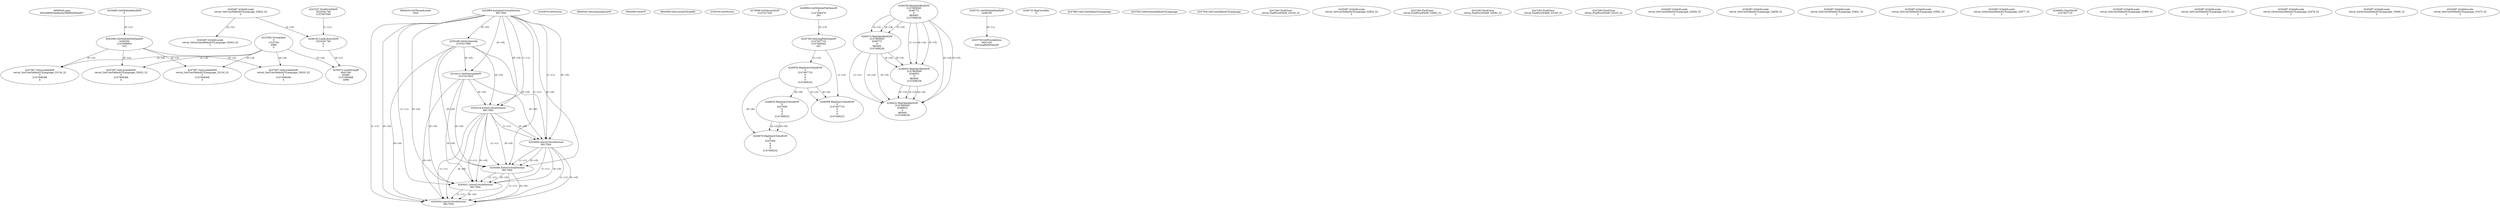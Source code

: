 // Global SCDG with merge call
digraph {
	0 [label="6850628.main
000cddb6834a9ea3a36fbf0e940aa9c7"]
	1 [label="4254480.GetModuleHandleW
0"]
	2 [label="6844434.SetThreadLocale
1024"]
	3 [label="4243965.InitializeCriticalSection
6917004"]
	4 [label="4243979.GetVersion
"]
	5 [label="4250188.GetSystemInfo
2147417660"]
	3 -> 5 [label="(0-->0)"]
	6 [label="6844540.GetCommandLineW
"]
	7 [label="4214413.GetStartupInfoW
2147417624"]
	3 -> 7 [label="(0-->0)"]
	5 -> 7 [label="(0-->0)"]
	8 [label="6844560.GetACP
"]
	9 [label="6844580.GetCurrentThreadId
"]
	10 [label="4250204.GetVersion
"]
	11 [label="4276690.GetVersionExW
2147417420"]
	12 [label="4243306.GetModuleFileNameW
4194304
2147408904
522"]
	1 -> 12 [label="(0-->1)"]
	13 [label="4248064.GetModuleFileNameW
0
2147408370
261"]
	14 [label="4215383.VirtualAlloc
0
1310704
4096
4"]
	15 [label="4246338.RegOpenKeyExW
2147483649
4246772
0
983065
2147408236"]
	16 [label="4245741.GetModuleHandleW
4246160"]
	17 [label="4245758.GetProcAddress
9441320
GetLongPathNameW"]
	16 -> 17 [label="(0-->1)"]
	18 [label="4245785.GetLongPathNameW
2147407710
2147406542
261"]
	13 -> 18 [label="(3-->3)"]
	19 [label="4246556.RegQueryValueExW
0
2147407710
0
0
0
2147408232"]
	18 -> 19 [label="(1-->2)"]
	20 [label="4246635.RegQueryValueExW
0
4247000
0
0
0
2147408232"]
	19 -> 20 [label="(6-->6)"]
	21 [label="4246722.RegCloseKey
0"]
	22 [label="4247883.GetUserDefaultUILanguage
"]
	23 [label="4245418.EnterCriticalSection
6917004"]
	3 -> 23 [label="(1-->1)"]
	3 -> 23 [label="(0-->0)"]
	5 -> 23 [label="(0-->0)"]
	7 -> 23 [label="(0-->0)"]
	24 [label="4245469.LeaveCriticalSection
6917004"]
	3 -> 24 [label="(1-->1)"]
	23 -> 24 [label="(1-->1)"]
	3 -> 24 [label="(0-->0)"]
	5 -> 24 [label="(0-->0)"]
	7 -> 24 [label="(0-->0)"]
	23 -> 24 [label="(0-->0)"]
	25 [label="4245487.IsValidLocale
retval_GetUserDefaultUILanguage_32842_32
2"]
	26 [label="4245580.EnterCriticalSection
6917004"]
	3 -> 26 [label="(1-->1)"]
	23 -> 26 [label="(1-->1)"]
	24 -> 26 [label="(1-->1)"]
	3 -> 26 [label="(0-->0)"]
	5 -> 26 [label="(0-->0)"]
	7 -> 26 [label="(0-->0)"]
	23 -> 26 [label="(0-->0)"]
	24 -> 26 [label="(0-->0)"]
	27 [label="4245621.LeaveCriticalSection
6917004"]
	3 -> 27 [label="(1-->1)"]
	23 -> 27 [label="(1-->1)"]
	24 -> 27 [label="(1-->1)"]
	26 -> 27 [label="(1-->1)"]
	3 -> 27 [label="(0-->0)"]
	5 -> 27 [label="(0-->0)"]
	7 -> 27 [label="(0-->0)"]
	23 -> 27 [label="(0-->0)"]
	24 -> 27 [label="(0-->0)"]
	26 -> 27 [label="(0-->0)"]
	28 [label="4247923.GetSystemDefaultUILanguage
"]
	29 [label="4245454.LeaveCriticalSection
6917004"]
	3 -> 29 [label="(1-->1)"]
	23 -> 29 [label="(1-->1)"]
	24 -> 29 [label="(1-->1)"]
	26 -> 29 [label="(1-->1)"]
	27 -> 29 [label="(1-->1)"]
	3 -> 29 [label="(0-->0)"]
	5 -> 29 [label="(0-->0)"]
	7 -> 29 [label="(0-->0)"]
	23 -> 29 [label="(0-->0)"]
	24 -> 29 [label="(0-->0)"]
	26 -> 29 [label="(0-->0)"]
	27 -> 29 [label="(0-->0)"]
	30 [label="4247558.GetUserDefaultUILanguage
"]
	31 [label="4247567.GetLocaleInfoW
retval_GetUserDefaultUILanguage_33033_32
3
2147408268
4"]
	12 -> 31 [label="(0-->2)"]
	14 -> 31 [label="(4-->4)"]
	32 [label="4247247.FindFirstFileW
3224341740
2147407640"]
	33 [label="4247263.FindClose
retval_FindFirstFileW_33164_32"]
	34 [label="4248145.LoadLibraryExW
3224341740
0
2"]
	32 -> 34 [label="(1-->1)"]
	25 -> 34 [label="(2-->3)"]
	35 [label="4250073.LoadStringW
9441340
65485
2147409468
4096"]
	34 -> 35 [label="(0-->1)"]
	14 -> 35 [label="(3-->4)"]
	36 [label="4245487.IsValidLocale
retval_GetUserDefaultUILanguage_32854_32
2"]
	37 [label="4247567.GetLocaleInfoW
retval_GetUserDefaultUILanguage_33032_32
3
2147408268
4"]
	12 -> 37 [label="(0-->2)"]
	14 -> 37 [label="(4-->4)"]
	38 [label="4247263.FindClose
retval_FindFirstFileW_33092_32"]
	39 [label="4247263.FindClose
retval_FindFirstFileW_33093_32"]
	40 [label="4247567.GetLocaleInfoW
retval_GetUserDefaultUILanguage_33130_32
3
2147408268
4"]
	12 -> 40 [label="(0-->2)"]
	14 -> 40 [label="(4-->4)"]
	41 [label="4247263.FindClose
retval_FindFirstFileW_33165_32"]
	42 [label="4246372.RegOpenKeyExW
2147483650
4246772
0
983065
2147408236"]
	15 -> 42 [label="(2-->2)"]
	15 -> 42 [label="(4-->4)"]
	15 -> 42 [label="(5-->5)"]
	43 [label="4246402.RegOpenKeyExW
2147483649
4246832
0
983065
2147408236"]
	15 -> 43 [label="(1-->1)"]
	15 -> 43 [label="(4-->4)"]
	42 -> 43 [label="(4-->4)"]
	15 -> 43 [label="(5-->5)"]
	42 -> 43 [label="(5-->5)"]
	44 [label="4246432.RegOpenKeyExW
2147483650
4246832
0
983065
2147408236"]
	42 -> 44 [label="(1-->1)"]
	43 -> 44 [label="(2-->2)"]
	15 -> 44 [label="(4-->4)"]
	42 -> 44 [label="(4-->4)"]
	43 -> 44 [label="(4-->4)"]
	15 -> 44 [label="(5-->5)"]
	42 -> 44 [label="(5-->5)"]
	43 -> 44 [label="(5-->5)"]
	45 [label="4247567.GetLocaleInfoW
retval_GetUserDefaultUILanguage_33134_32
3
2147408268
4"]
	12 -> 45 [label="(0-->2)"]
	14 -> 45 [label="(4-->4)"]
	46 [label="4247263.FindClose
retval_FindFirstFileW_33225_32"]
	47 [label="4246599.RegQueryValueExW
0
2147407710
0
0
0
2147408232"]
	18 -> 47 [label="(1-->2)"]
	19 -> 47 [label="(2-->2)"]
	19 -> 47 [label="(6-->6)"]
	48 [label="4245487.IsValidLocale
retval_GetUserDefaultUILanguage_32829_32
2"]
	49 [label="4245487.IsValidLocale
retval_GetUserDefaultUILanguage_32836_32
2"]
	50 [label="4245487.IsValidLocale
retval_GetUserDefaultUILanguage_32841_32
2"]
	51 [label="4245487.IsValidLocale
retval_GetSystemDefaultUILanguage_32943_32
2"]
	25 -> 51 [label="(2-->2)"]
	52 [label="4246676.RegQueryValueExW
0
4247000
0
0
0
2147408232"]
	20 -> 52 [label="(2-->2)"]
	19 -> 52 [label="(6-->6)"]
	20 -> 52 [label="(6-->6)"]
	53 [label="4245487.IsValidLocale
retval_GetUserDefaultUILanguage_32962_32
2"]
	54 [label="4245487.IsValidLocale
retval_GetSystemDefaultUILanguage_32977_32
2"]
	55 [label="4245683.CharNextW
2147407716"]
	56 [label="4245487.IsValidLocale
retval_GetUserDefaultUILanguage_32999_32
2"]
	57 [label="4245487.IsValidLocale
retval_GetUserDefaultUILanguage_33171_32
2"]
	58 [label="4245487.IsValidLocale
retval_GetSystemDefaultUILanguage_33478_32
2"]
	59 [label="4245487.IsValidLocale
retval_GetSystemDefaultUILanguage_33668_32
2"]
	60 [label="4245487.IsValidLocale
retval_GetUserDefaultUILanguage_33375_32
2"]
}
